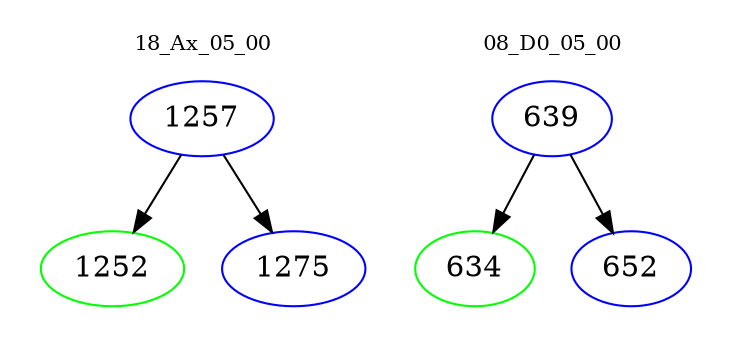 digraph{
subgraph cluster_0 {
color = white
label = "18_Ax_05_00";
fontsize=10;
T0_1257 [label="1257", color="blue"]
T0_1257 -> T0_1252 [color="black"]
T0_1252 [label="1252", color="green"]
T0_1257 -> T0_1275 [color="black"]
T0_1275 [label="1275", color="blue"]
}
subgraph cluster_1 {
color = white
label = "08_D0_05_00";
fontsize=10;
T1_639 [label="639", color="blue"]
T1_639 -> T1_634 [color="black"]
T1_634 [label="634", color="green"]
T1_639 -> T1_652 [color="black"]
T1_652 [label="652", color="blue"]
}
}
